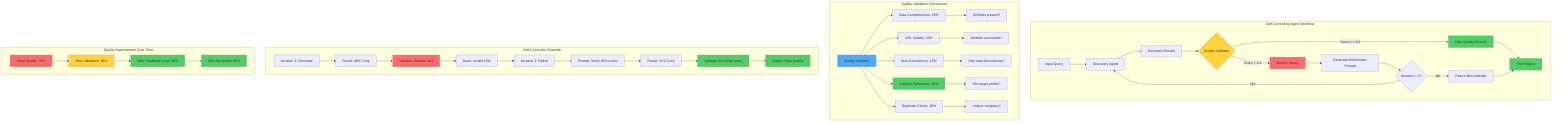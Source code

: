 graph TB
    subgraph "Self-Correcting Agent Workflow"
        A[Input Query] --> B[Discovery Agent]
        B --> C[Generate Results]
        
        C --> D{Quality Validator}
        D -->|Score >= 0.8| E[High Quality Results]
        D -->|Score < 0.8| F[Identify Issues]
        
        F --> G[Generate Refinement Prompt]
        G --> H{Iteration < 2?}
        H -->|Yes| B
        H -->|No| I[Return Best Attempt]
        
        E --> J[Final Output]
        I --> J
        
        style D fill:#ffd43b
        style E fill:#51cf66
        style F fill:#ff6b6b
        style J fill:#51cf66
    end
    
    subgraph "Quality Validation Dimensions"
        QV1[Quality Validator]
        
        QV1 --> QV2[Data Completeness: 25%]
        QV1 --> QV3[URL Validity: 20%]
        QV1 --> QV4[Size Consistency: 15%]
        QV1 --> QV5[Industry Relevance: 30%]
        QV1 --> QV6[Duplicate Check: 10%]
        
        QV2 --> QV7[All fields present?]
        QV3 --> QV8[Website accessible?]
        QV4 --> QV9[Size matches industry?]
        QV5 --> QV10[Fits target profile?]
        QV6 --> QV11[Unique company?]
        
        style QV1 fill:#4dabf7
        style QV5 fill:#51cf66
    end
    
    subgraph "Self-Correction Example"
        SC1[Iteration 1: Generate] --> SC2[Result: ABC Corp]
        SC2 --> SC3[Validate: Website 404]
        SC3 --> SC4[Issue: Invalid URL]
        
        SC4 --> SC5[Iteration 2: Refine]
        SC5 --> SC6[Prompt: Verify URLs exist]
        SC6 --> SC7[Result: XYZ Corp]
        SC7 --> SC8[Validate: All checks pass]
        SC8 --> SC9[Output: High Quality]
        
        style SC3 fill:#ff6b6b
        style SC8 fill:#51cf66
        style SC9 fill:#51cf66
    end
    
    subgraph "Quality Improvement Over Time"
        QL1[Initial Quality: 70%]
        QL2[After Validation: 85%]
        QL3[With Feedback Loop: 90%]
        QL4[With ML Model: 95%]
        
        QL1 --> QL2
        QL2 --> QL3
        QL3 --> QL4
        
        style QL1 fill:#ff6b6b
        style QL2 fill:#ffd43b
        style QL3 fill:#51cf66
        style QL4 fill:#51cf66
    end